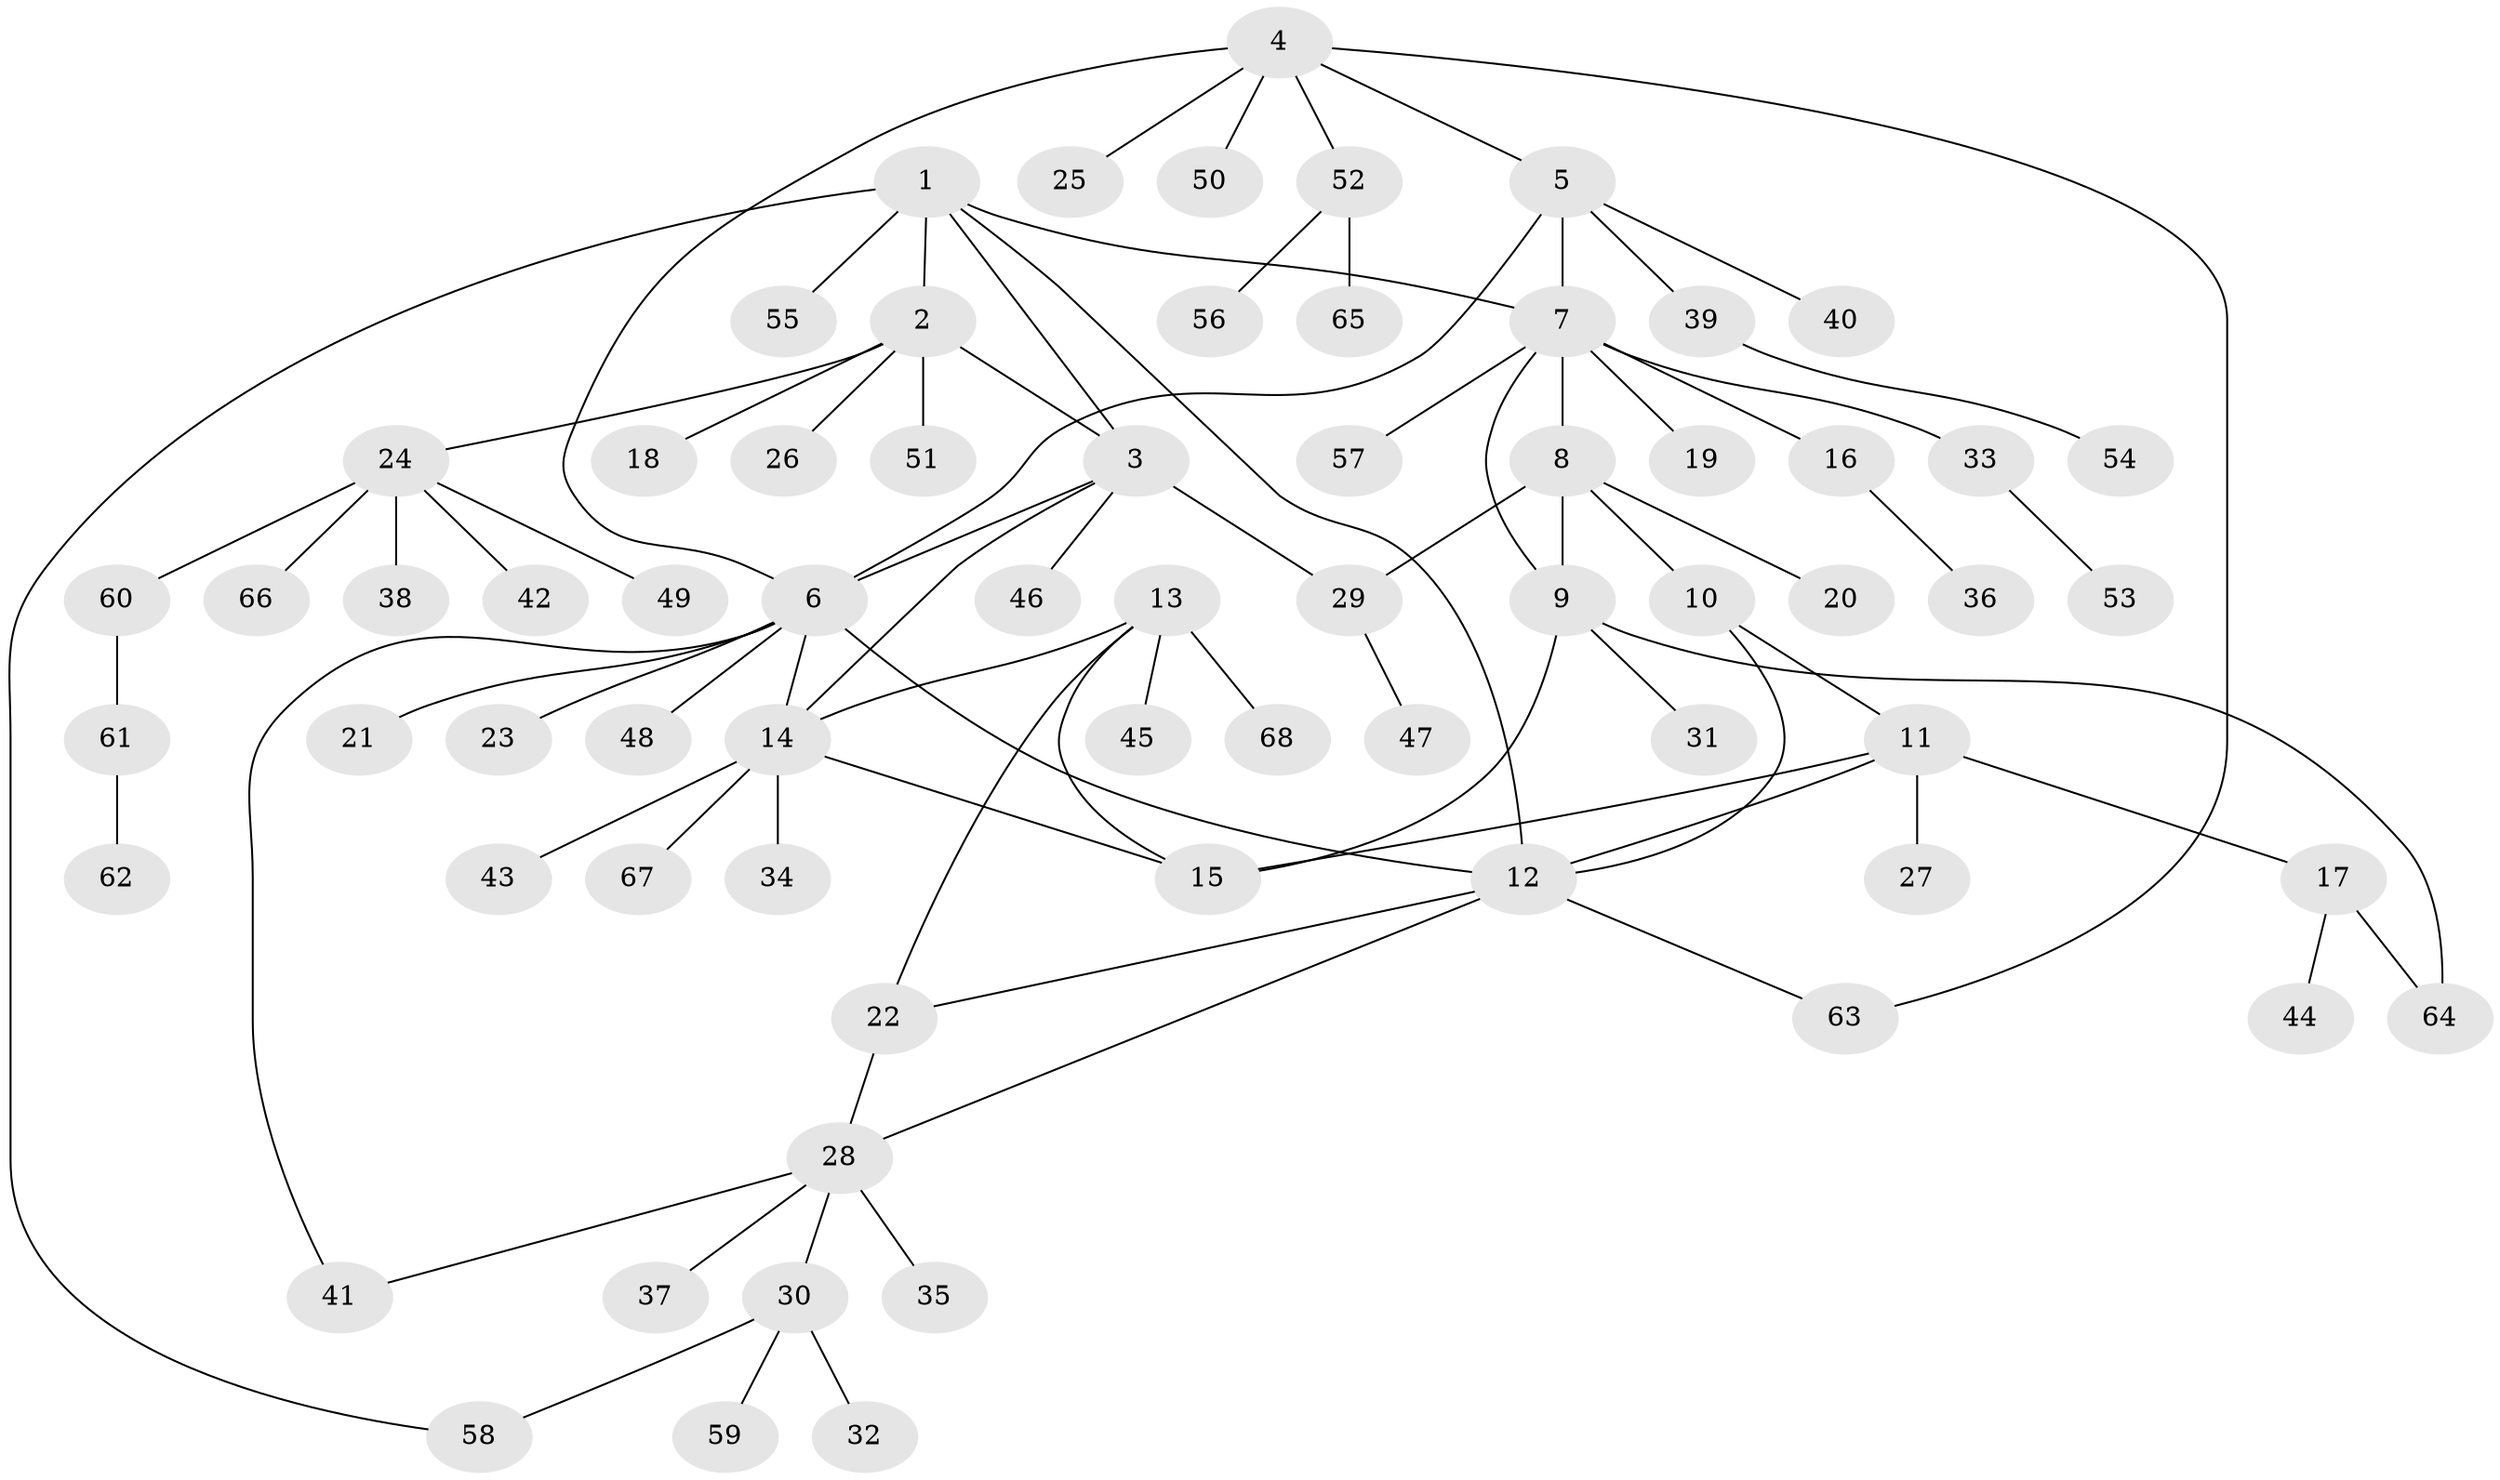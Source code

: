 // Generated by graph-tools (version 1.1) at 2025/37/03/09/25 02:37:43]
// undirected, 68 vertices, 85 edges
graph export_dot {
graph [start="1"]
  node [color=gray90,style=filled];
  1;
  2;
  3;
  4;
  5;
  6;
  7;
  8;
  9;
  10;
  11;
  12;
  13;
  14;
  15;
  16;
  17;
  18;
  19;
  20;
  21;
  22;
  23;
  24;
  25;
  26;
  27;
  28;
  29;
  30;
  31;
  32;
  33;
  34;
  35;
  36;
  37;
  38;
  39;
  40;
  41;
  42;
  43;
  44;
  45;
  46;
  47;
  48;
  49;
  50;
  51;
  52;
  53;
  54;
  55;
  56;
  57;
  58;
  59;
  60;
  61;
  62;
  63;
  64;
  65;
  66;
  67;
  68;
  1 -- 2;
  1 -- 3;
  1 -- 7;
  1 -- 12;
  1 -- 55;
  1 -- 58;
  2 -- 3;
  2 -- 18;
  2 -- 24;
  2 -- 26;
  2 -- 51;
  3 -- 6;
  3 -- 14;
  3 -- 29;
  3 -- 46;
  4 -- 5;
  4 -- 6;
  4 -- 25;
  4 -- 50;
  4 -- 52;
  4 -- 63;
  5 -- 6;
  5 -- 7;
  5 -- 39;
  5 -- 40;
  6 -- 12;
  6 -- 14;
  6 -- 21;
  6 -- 23;
  6 -- 41;
  6 -- 48;
  7 -- 8;
  7 -- 9;
  7 -- 16;
  7 -- 19;
  7 -- 33;
  7 -- 57;
  8 -- 9;
  8 -- 10;
  8 -- 20;
  8 -- 29;
  9 -- 15;
  9 -- 31;
  9 -- 64;
  10 -- 11;
  10 -- 12;
  11 -- 12;
  11 -- 15;
  11 -- 17;
  11 -- 27;
  12 -- 22;
  12 -- 28;
  12 -- 63;
  13 -- 14;
  13 -- 15;
  13 -- 22;
  13 -- 45;
  13 -- 68;
  14 -- 15;
  14 -- 34;
  14 -- 43;
  14 -- 67;
  16 -- 36;
  17 -- 44;
  17 -- 64;
  22 -- 28;
  24 -- 38;
  24 -- 42;
  24 -- 49;
  24 -- 60;
  24 -- 66;
  28 -- 30;
  28 -- 35;
  28 -- 37;
  28 -- 41;
  29 -- 47;
  30 -- 32;
  30 -- 58;
  30 -- 59;
  33 -- 53;
  39 -- 54;
  52 -- 56;
  52 -- 65;
  60 -- 61;
  61 -- 62;
}
